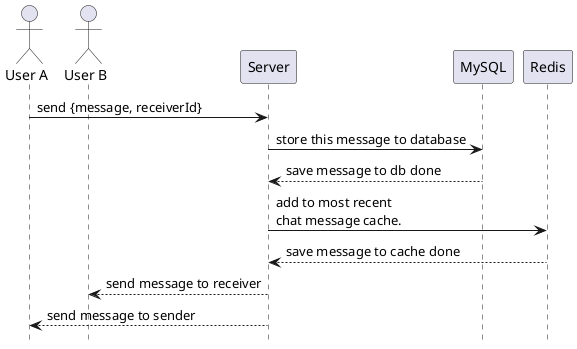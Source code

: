 @startuml chatsingle
hide footbox
actor "User A"
actor "User B"
"User A" -> "Server": send {message, receiverId}
"Server" -> "MySQL": store this message to database
"MySQL" --> "Server": save message to db done
"Server" -> "Redis": add to most recent \nchat message cache.
"Redis" --> "Server": save message to cache done
"Server" --> "User B": send message to receiver
"Server" --> "User A": send message to sender
@enduml